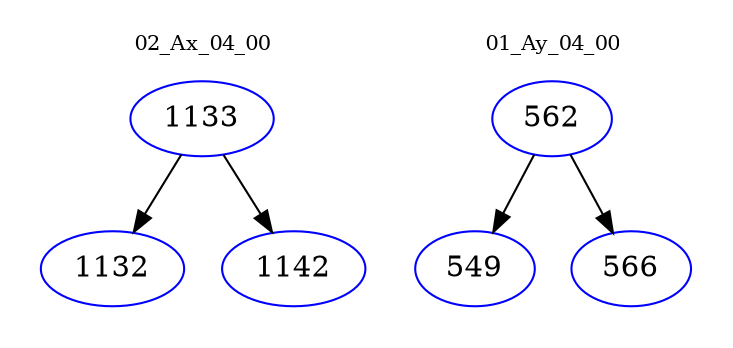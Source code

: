 digraph{
subgraph cluster_0 {
color = white
label = "02_Ax_04_00";
fontsize=10;
T0_1133 [label="1133", color="blue"]
T0_1133 -> T0_1132 [color="black"]
T0_1132 [label="1132", color="blue"]
T0_1133 -> T0_1142 [color="black"]
T0_1142 [label="1142", color="blue"]
}
subgraph cluster_1 {
color = white
label = "01_Ay_04_00";
fontsize=10;
T1_562 [label="562", color="blue"]
T1_562 -> T1_549 [color="black"]
T1_549 [label="549", color="blue"]
T1_562 -> T1_566 [color="black"]
T1_566 [label="566", color="blue"]
}
}

